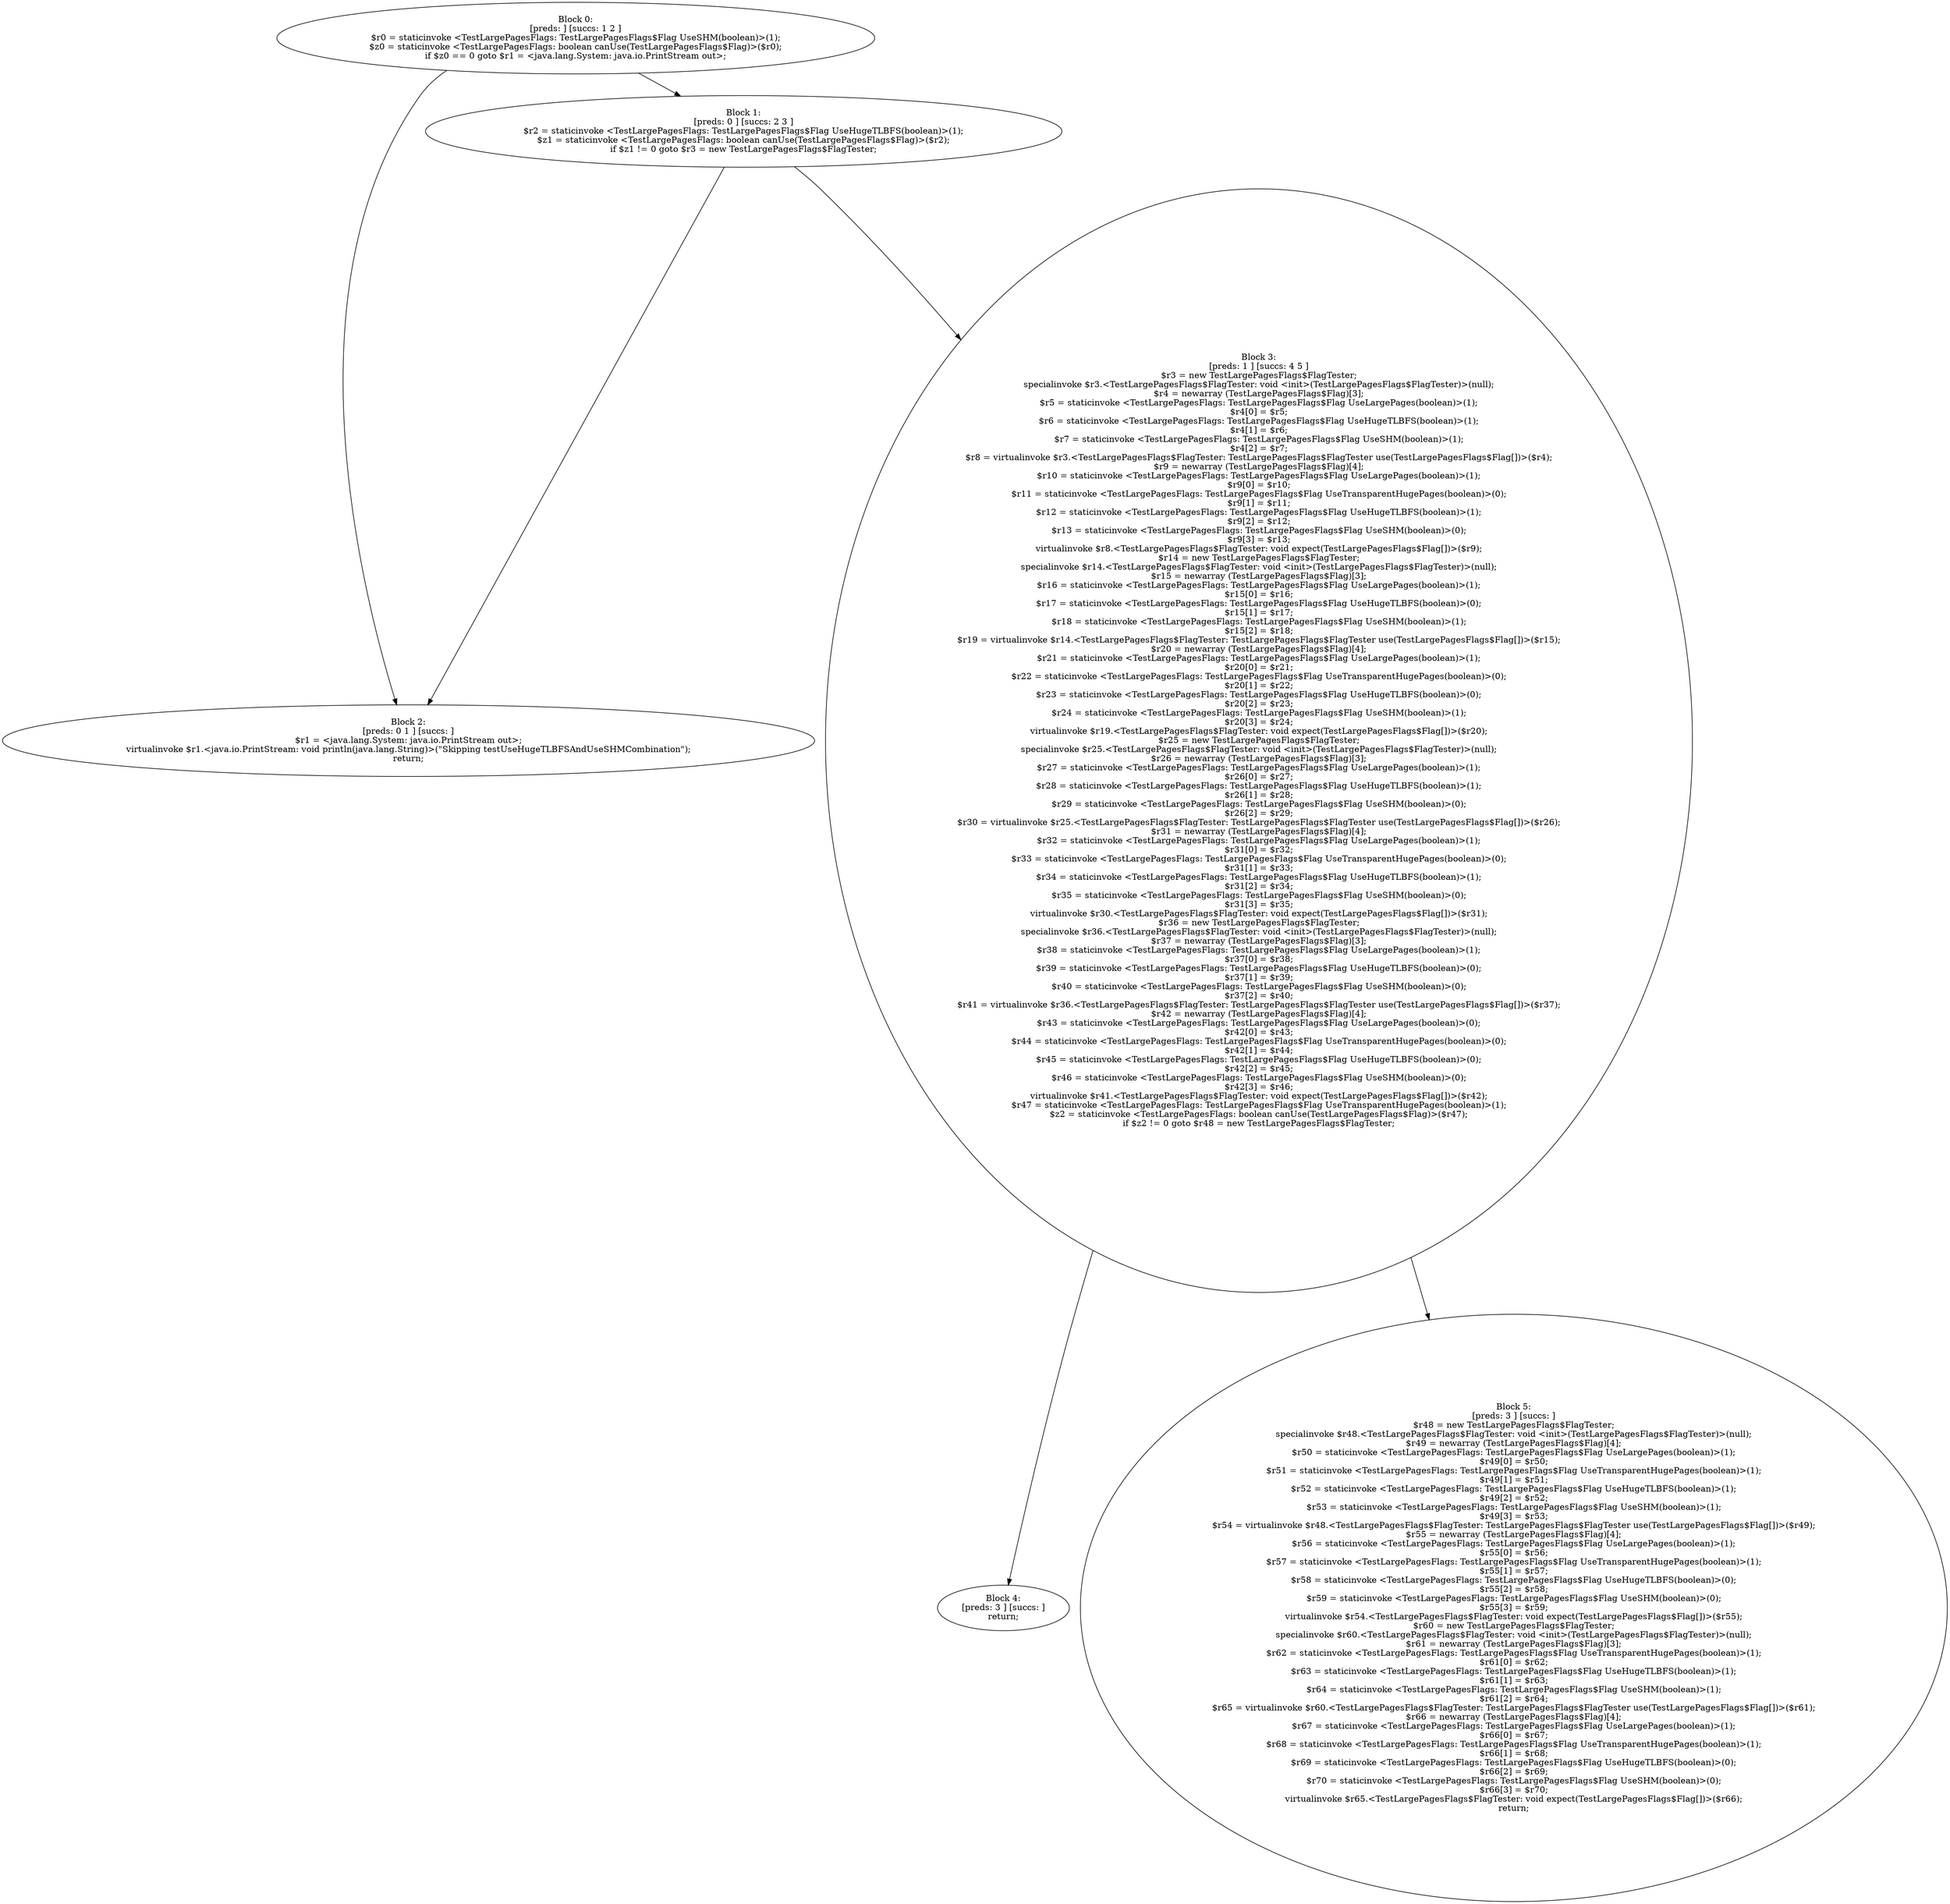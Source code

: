 digraph "unitGraph" {
    "Block 0:
[preds: ] [succs: 1 2 ]
$r0 = staticinvoke <TestLargePagesFlags: TestLargePagesFlags$Flag UseSHM(boolean)>(1);
$z0 = staticinvoke <TestLargePagesFlags: boolean canUse(TestLargePagesFlags$Flag)>($r0);
if $z0 == 0 goto $r1 = <java.lang.System: java.io.PrintStream out>;
"
    "Block 1:
[preds: 0 ] [succs: 2 3 ]
$r2 = staticinvoke <TestLargePagesFlags: TestLargePagesFlags$Flag UseHugeTLBFS(boolean)>(1);
$z1 = staticinvoke <TestLargePagesFlags: boolean canUse(TestLargePagesFlags$Flag)>($r2);
if $z1 != 0 goto $r3 = new TestLargePagesFlags$FlagTester;
"
    "Block 2:
[preds: 0 1 ] [succs: ]
$r1 = <java.lang.System: java.io.PrintStream out>;
virtualinvoke $r1.<java.io.PrintStream: void println(java.lang.String)>(\"Skipping testUseHugeTLBFSAndUseSHMCombination\");
return;
"
    "Block 3:
[preds: 1 ] [succs: 4 5 ]
$r3 = new TestLargePagesFlags$FlagTester;
specialinvoke $r3.<TestLargePagesFlags$FlagTester: void <init>(TestLargePagesFlags$FlagTester)>(null);
$r4 = newarray (TestLargePagesFlags$Flag)[3];
$r5 = staticinvoke <TestLargePagesFlags: TestLargePagesFlags$Flag UseLargePages(boolean)>(1);
$r4[0] = $r5;
$r6 = staticinvoke <TestLargePagesFlags: TestLargePagesFlags$Flag UseHugeTLBFS(boolean)>(1);
$r4[1] = $r6;
$r7 = staticinvoke <TestLargePagesFlags: TestLargePagesFlags$Flag UseSHM(boolean)>(1);
$r4[2] = $r7;
$r8 = virtualinvoke $r3.<TestLargePagesFlags$FlagTester: TestLargePagesFlags$FlagTester use(TestLargePagesFlags$Flag[])>($r4);
$r9 = newarray (TestLargePagesFlags$Flag)[4];
$r10 = staticinvoke <TestLargePagesFlags: TestLargePagesFlags$Flag UseLargePages(boolean)>(1);
$r9[0] = $r10;
$r11 = staticinvoke <TestLargePagesFlags: TestLargePagesFlags$Flag UseTransparentHugePages(boolean)>(0);
$r9[1] = $r11;
$r12 = staticinvoke <TestLargePagesFlags: TestLargePagesFlags$Flag UseHugeTLBFS(boolean)>(1);
$r9[2] = $r12;
$r13 = staticinvoke <TestLargePagesFlags: TestLargePagesFlags$Flag UseSHM(boolean)>(0);
$r9[3] = $r13;
virtualinvoke $r8.<TestLargePagesFlags$FlagTester: void expect(TestLargePagesFlags$Flag[])>($r9);
$r14 = new TestLargePagesFlags$FlagTester;
specialinvoke $r14.<TestLargePagesFlags$FlagTester: void <init>(TestLargePagesFlags$FlagTester)>(null);
$r15 = newarray (TestLargePagesFlags$Flag)[3];
$r16 = staticinvoke <TestLargePagesFlags: TestLargePagesFlags$Flag UseLargePages(boolean)>(1);
$r15[0] = $r16;
$r17 = staticinvoke <TestLargePagesFlags: TestLargePagesFlags$Flag UseHugeTLBFS(boolean)>(0);
$r15[1] = $r17;
$r18 = staticinvoke <TestLargePagesFlags: TestLargePagesFlags$Flag UseSHM(boolean)>(1);
$r15[2] = $r18;
$r19 = virtualinvoke $r14.<TestLargePagesFlags$FlagTester: TestLargePagesFlags$FlagTester use(TestLargePagesFlags$Flag[])>($r15);
$r20 = newarray (TestLargePagesFlags$Flag)[4];
$r21 = staticinvoke <TestLargePagesFlags: TestLargePagesFlags$Flag UseLargePages(boolean)>(1);
$r20[0] = $r21;
$r22 = staticinvoke <TestLargePagesFlags: TestLargePagesFlags$Flag UseTransparentHugePages(boolean)>(0);
$r20[1] = $r22;
$r23 = staticinvoke <TestLargePagesFlags: TestLargePagesFlags$Flag UseHugeTLBFS(boolean)>(0);
$r20[2] = $r23;
$r24 = staticinvoke <TestLargePagesFlags: TestLargePagesFlags$Flag UseSHM(boolean)>(1);
$r20[3] = $r24;
virtualinvoke $r19.<TestLargePagesFlags$FlagTester: void expect(TestLargePagesFlags$Flag[])>($r20);
$r25 = new TestLargePagesFlags$FlagTester;
specialinvoke $r25.<TestLargePagesFlags$FlagTester: void <init>(TestLargePagesFlags$FlagTester)>(null);
$r26 = newarray (TestLargePagesFlags$Flag)[3];
$r27 = staticinvoke <TestLargePagesFlags: TestLargePagesFlags$Flag UseLargePages(boolean)>(1);
$r26[0] = $r27;
$r28 = staticinvoke <TestLargePagesFlags: TestLargePagesFlags$Flag UseHugeTLBFS(boolean)>(1);
$r26[1] = $r28;
$r29 = staticinvoke <TestLargePagesFlags: TestLargePagesFlags$Flag UseSHM(boolean)>(0);
$r26[2] = $r29;
$r30 = virtualinvoke $r25.<TestLargePagesFlags$FlagTester: TestLargePagesFlags$FlagTester use(TestLargePagesFlags$Flag[])>($r26);
$r31 = newarray (TestLargePagesFlags$Flag)[4];
$r32 = staticinvoke <TestLargePagesFlags: TestLargePagesFlags$Flag UseLargePages(boolean)>(1);
$r31[0] = $r32;
$r33 = staticinvoke <TestLargePagesFlags: TestLargePagesFlags$Flag UseTransparentHugePages(boolean)>(0);
$r31[1] = $r33;
$r34 = staticinvoke <TestLargePagesFlags: TestLargePagesFlags$Flag UseHugeTLBFS(boolean)>(1);
$r31[2] = $r34;
$r35 = staticinvoke <TestLargePagesFlags: TestLargePagesFlags$Flag UseSHM(boolean)>(0);
$r31[3] = $r35;
virtualinvoke $r30.<TestLargePagesFlags$FlagTester: void expect(TestLargePagesFlags$Flag[])>($r31);
$r36 = new TestLargePagesFlags$FlagTester;
specialinvoke $r36.<TestLargePagesFlags$FlagTester: void <init>(TestLargePagesFlags$FlagTester)>(null);
$r37 = newarray (TestLargePagesFlags$Flag)[3];
$r38 = staticinvoke <TestLargePagesFlags: TestLargePagesFlags$Flag UseLargePages(boolean)>(1);
$r37[0] = $r38;
$r39 = staticinvoke <TestLargePagesFlags: TestLargePagesFlags$Flag UseHugeTLBFS(boolean)>(0);
$r37[1] = $r39;
$r40 = staticinvoke <TestLargePagesFlags: TestLargePagesFlags$Flag UseSHM(boolean)>(0);
$r37[2] = $r40;
$r41 = virtualinvoke $r36.<TestLargePagesFlags$FlagTester: TestLargePagesFlags$FlagTester use(TestLargePagesFlags$Flag[])>($r37);
$r42 = newarray (TestLargePagesFlags$Flag)[4];
$r43 = staticinvoke <TestLargePagesFlags: TestLargePagesFlags$Flag UseLargePages(boolean)>(0);
$r42[0] = $r43;
$r44 = staticinvoke <TestLargePagesFlags: TestLargePagesFlags$Flag UseTransparentHugePages(boolean)>(0);
$r42[1] = $r44;
$r45 = staticinvoke <TestLargePagesFlags: TestLargePagesFlags$Flag UseHugeTLBFS(boolean)>(0);
$r42[2] = $r45;
$r46 = staticinvoke <TestLargePagesFlags: TestLargePagesFlags$Flag UseSHM(boolean)>(0);
$r42[3] = $r46;
virtualinvoke $r41.<TestLargePagesFlags$FlagTester: void expect(TestLargePagesFlags$Flag[])>($r42);
$r47 = staticinvoke <TestLargePagesFlags: TestLargePagesFlags$Flag UseTransparentHugePages(boolean)>(1);
$z2 = staticinvoke <TestLargePagesFlags: boolean canUse(TestLargePagesFlags$Flag)>($r47);
if $z2 != 0 goto $r48 = new TestLargePagesFlags$FlagTester;
"
    "Block 4:
[preds: 3 ] [succs: ]
return;
"
    "Block 5:
[preds: 3 ] [succs: ]
$r48 = new TestLargePagesFlags$FlagTester;
specialinvoke $r48.<TestLargePagesFlags$FlagTester: void <init>(TestLargePagesFlags$FlagTester)>(null);
$r49 = newarray (TestLargePagesFlags$Flag)[4];
$r50 = staticinvoke <TestLargePagesFlags: TestLargePagesFlags$Flag UseLargePages(boolean)>(1);
$r49[0] = $r50;
$r51 = staticinvoke <TestLargePagesFlags: TestLargePagesFlags$Flag UseTransparentHugePages(boolean)>(1);
$r49[1] = $r51;
$r52 = staticinvoke <TestLargePagesFlags: TestLargePagesFlags$Flag UseHugeTLBFS(boolean)>(1);
$r49[2] = $r52;
$r53 = staticinvoke <TestLargePagesFlags: TestLargePagesFlags$Flag UseSHM(boolean)>(1);
$r49[3] = $r53;
$r54 = virtualinvoke $r48.<TestLargePagesFlags$FlagTester: TestLargePagesFlags$FlagTester use(TestLargePagesFlags$Flag[])>($r49);
$r55 = newarray (TestLargePagesFlags$Flag)[4];
$r56 = staticinvoke <TestLargePagesFlags: TestLargePagesFlags$Flag UseLargePages(boolean)>(1);
$r55[0] = $r56;
$r57 = staticinvoke <TestLargePagesFlags: TestLargePagesFlags$Flag UseTransparentHugePages(boolean)>(1);
$r55[1] = $r57;
$r58 = staticinvoke <TestLargePagesFlags: TestLargePagesFlags$Flag UseHugeTLBFS(boolean)>(0);
$r55[2] = $r58;
$r59 = staticinvoke <TestLargePagesFlags: TestLargePagesFlags$Flag UseSHM(boolean)>(0);
$r55[3] = $r59;
virtualinvoke $r54.<TestLargePagesFlags$FlagTester: void expect(TestLargePagesFlags$Flag[])>($r55);
$r60 = new TestLargePagesFlags$FlagTester;
specialinvoke $r60.<TestLargePagesFlags$FlagTester: void <init>(TestLargePagesFlags$FlagTester)>(null);
$r61 = newarray (TestLargePagesFlags$Flag)[3];
$r62 = staticinvoke <TestLargePagesFlags: TestLargePagesFlags$Flag UseTransparentHugePages(boolean)>(1);
$r61[0] = $r62;
$r63 = staticinvoke <TestLargePagesFlags: TestLargePagesFlags$Flag UseHugeTLBFS(boolean)>(1);
$r61[1] = $r63;
$r64 = staticinvoke <TestLargePagesFlags: TestLargePagesFlags$Flag UseSHM(boolean)>(1);
$r61[2] = $r64;
$r65 = virtualinvoke $r60.<TestLargePagesFlags$FlagTester: TestLargePagesFlags$FlagTester use(TestLargePagesFlags$Flag[])>($r61);
$r66 = newarray (TestLargePagesFlags$Flag)[4];
$r67 = staticinvoke <TestLargePagesFlags: TestLargePagesFlags$Flag UseLargePages(boolean)>(1);
$r66[0] = $r67;
$r68 = staticinvoke <TestLargePagesFlags: TestLargePagesFlags$Flag UseTransparentHugePages(boolean)>(1);
$r66[1] = $r68;
$r69 = staticinvoke <TestLargePagesFlags: TestLargePagesFlags$Flag UseHugeTLBFS(boolean)>(0);
$r66[2] = $r69;
$r70 = staticinvoke <TestLargePagesFlags: TestLargePagesFlags$Flag UseSHM(boolean)>(0);
$r66[3] = $r70;
virtualinvoke $r65.<TestLargePagesFlags$FlagTester: void expect(TestLargePagesFlags$Flag[])>($r66);
return;
"
    "Block 0:
[preds: ] [succs: 1 2 ]
$r0 = staticinvoke <TestLargePagesFlags: TestLargePagesFlags$Flag UseSHM(boolean)>(1);
$z0 = staticinvoke <TestLargePagesFlags: boolean canUse(TestLargePagesFlags$Flag)>($r0);
if $z0 == 0 goto $r1 = <java.lang.System: java.io.PrintStream out>;
"->"Block 1:
[preds: 0 ] [succs: 2 3 ]
$r2 = staticinvoke <TestLargePagesFlags: TestLargePagesFlags$Flag UseHugeTLBFS(boolean)>(1);
$z1 = staticinvoke <TestLargePagesFlags: boolean canUse(TestLargePagesFlags$Flag)>($r2);
if $z1 != 0 goto $r3 = new TestLargePagesFlags$FlagTester;
";
    "Block 0:
[preds: ] [succs: 1 2 ]
$r0 = staticinvoke <TestLargePagesFlags: TestLargePagesFlags$Flag UseSHM(boolean)>(1);
$z0 = staticinvoke <TestLargePagesFlags: boolean canUse(TestLargePagesFlags$Flag)>($r0);
if $z0 == 0 goto $r1 = <java.lang.System: java.io.PrintStream out>;
"->"Block 2:
[preds: 0 1 ] [succs: ]
$r1 = <java.lang.System: java.io.PrintStream out>;
virtualinvoke $r1.<java.io.PrintStream: void println(java.lang.String)>(\"Skipping testUseHugeTLBFSAndUseSHMCombination\");
return;
";
    "Block 1:
[preds: 0 ] [succs: 2 3 ]
$r2 = staticinvoke <TestLargePagesFlags: TestLargePagesFlags$Flag UseHugeTLBFS(boolean)>(1);
$z1 = staticinvoke <TestLargePagesFlags: boolean canUse(TestLargePagesFlags$Flag)>($r2);
if $z1 != 0 goto $r3 = new TestLargePagesFlags$FlagTester;
"->"Block 2:
[preds: 0 1 ] [succs: ]
$r1 = <java.lang.System: java.io.PrintStream out>;
virtualinvoke $r1.<java.io.PrintStream: void println(java.lang.String)>(\"Skipping testUseHugeTLBFSAndUseSHMCombination\");
return;
";
    "Block 1:
[preds: 0 ] [succs: 2 3 ]
$r2 = staticinvoke <TestLargePagesFlags: TestLargePagesFlags$Flag UseHugeTLBFS(boolean)>(1);
$z1 = staticinvoke <TestLargePagesFlags: boolean canUse(TestLargePagesFlags$Flag)>($r2);
if $z1 != 0 goto $r3 = new TestLargePagesFlags$FlagTester;
"->"Block 3:
[preds: 1 ] [succs: 4 5 ]
$r3 = new TestLargePagesFlags$FlagTester;
specialinvoke $r3.<TestLargePagesFlags$FlagTester: void <init>(TestLargePagesFlags$FlagTester)>(null);
$r4 = newarray (TestLargePagesFlags$Flag)[3];
$r5 = staticinvoke <TestLargePagesFlags: TestLargePagesFlags$Flag UseLargePages(boolean)>(1);
$r4[0] = $r5;
$r6 = staticinvoke <TestLargePagesFlags: TestLargePagesFlags$Flag UseHugeTLBFS(boolean)>(1);
$r4[1] = $r6;
$r7 = staticinvoke <TestLargePagesFlags: TestLargePagesFlags$Flag UseSHM(boolean)>(1);
$r4[2] = $r7;
$r8 = virtualinvoke $r3.<TestLargePagesFlags$FlagTester: TestLargePagesFlags$FlagTester use(TestLargePagesFlags$Flag[])>($r4);
$r9 = newarray (TestLargePagesFlags$Flag)[4];
$r10 = staticinvoke <TestLargePagesFlags: TestLargePagesFlags$Flag UseLargePages(boolean)>(1);
$r9[0] = $r10;
$r11 = staticinvoke <TestLargePagesFlags: TestLargePagesFlags$Flag UseTransparentHugePages(boolean)>(0);
$r9[1] = $r11;
$r12 = staticinvoke <TestLargePagesFlags: TestLargePagesFlags$Flag UseHugeTLBFS(boolean)>(1);
$r9[2] = $r12;
$r13 = staticinvoke <TestLargePagesFlags: TestLargePagesFlags$Flag UseSHM(boolean)>(0);
$r9[3] = $r13;
virtualinvoke $r8.<TestLargePagesFlags$FlagTester: void expect(TestLargePagesFlags$Flag[])>($r9);
$r14 = new TestLargePagesFlags$FlagTester;
specialinvoke $r14.<TestLargePagesFlags$FlagTester: void <init>(TestLargePagesFlags$FlagTester)>(null);
$r15 = newarray (TestLargePagesFlags$Flag)[3];
$r16 = staticinvoke <TestLargePagesFlags: TestLargePagesFlags$Flag UseLargePages(boolean)>(1);
$r15[0] = $r16;
$r17 = staticinvoke <TestLargePagesFlags: TestLargePagesFlags$Flag UseHugeTLBFS(boolean)>(0);
$r15[1] = $r17;
$r18 = staticinvoke <TestLargePagesFlags: TestLargePagesFlags$Flag UseSHM(boolean)>(1);
$r15[2] = $r18;
$r19 = virtualinvoke $r14.<TestLargePagesFlags$FlagTester: TestLargePagesFlags$FlagTester use(TestLargePagesFlags$Flag[])>($r15);
$r20 = newarray (TestLargePagesFlags$Flag)[4];
$r21 = staticinvoke <TestLargePagesFlags: TestLargePagesFlags$Flag UseLargePages(boolean)>(1);
$r20[0] = $r21;
$r22 = staticinvoke <TestLargePagesFlags: TestLargePagesFlags$Flag UseTransparentHugePages(boolean)>(0);
$r20[1] = $r22;
$r23 = staticinvoke <TestLargePagesFlags: TestLargePagesFlags$Flag UseHugeTLBFS(boolean)>(0);
$r20[2] = $r23;
$r24 = staticinvoke <TestLargePagesFlags: TestLargePagesFlags$Flag UseSHM(boolean)>(1);
$r20[3] = $r24;
virtualinvoke $r19.<TestLargePagesFlags$FlagTester: void expect(TestLargePagesFlags$Flag[])>($r20);
$r25 = new TestLargePagesFlags$FlagTester;
specialinvoke $r25.<TestLargePagesFlags$FlagTester: void <init>(TestLargePagesFlags$FlagTester)>(null);
$r26 = newarray (TestLargePagesFlags$Flag)[3];
$r27 = staticinvoke <TestLargePagesFlags: TestLargePagesFlags$Flag UseLargePages(boolean)>(1);
$r26[0] = $r27;
$r28 = staticinvoke <TestLargePagesFlags: TestLargePagesFlags$Flag UseHugeTLBFS(boolean)>(1);
$r26[1] = $r28;
$r29 = staticinvoke <TestLargePagesFlags: TestLargePagesFlags$Flag UseSHM(boolean)>(0);
$r26[2] = $r29;
$r30 = virtualinvoke $r25.<TestLargePagesFlags$FlagTester: TestLargePagesFlags$FlagTester use(TestLargePagesFlags$Flag[])>($r26);
$r31 = newarray (TestLargePagesFlags$Flag)[4];
$r32 = staticinvoke <TestLargePagesFlags: TestLargePagesFlags$Flag UseLargePages(boolean)>(1);
$r31[0] = $r32;
$r33 = staticinvoke <TestLargePagesFlags: TestLargePagesFlags$Flag UseTransparentHugePages(boolean)>(0);
$r31[1] = $r33;
$r34 = staticinvoke <TestLargePagesFlags: TestLargePagesFlags$Flag UseHugeTLBFS(boolean)>(1);
$r31[2] = $r34;
$r35 = staticinvoke <TestLargePagesFlags: TestLargePagesFlags$Flag UseSHM(boolean)>(0);
$r31[3] = $r35;
virtualinvoke $r30.<TestLargePagesFlags$FlagTester: void expect(TestLargePagesFlags$Flag[])>($r31);
$r36 = new TestLargePagesFlags$FlagTester;
specialinvoke $r36.<TestLargePagesFlags$FlagTester: void <init>(TestLargePagesFlags$FlagTester)>(null);
$r37 = newarray (TestLargePagesFlags$Flag)[3];
$r38 = staticinvoke <TestLargePagesFlags: TestLargePagesFlags$Flag UseLargePages(boolean)>(1);
$r37[0] = $r38;
$r39 = staticinvoke <TestLargePagesFlags: TestLargePagesFlags$Flag UseHugeTLBFS(boolean)>(0);
$r37[1] = $r39;
$r40 = staticinvoke <TestLargePagesFlags: TestLargePagesFlags$Flag UseSHM(boolean)>(0);
$r37[2] = $r40;
$r41 = virtualinvoke $r36.<TestLargePagesFlags$FlagTester: TestLargePagesFlags$FlagTester use(TestLargePagesFlags$Flag[])>($r37);
$r42 = newarray (TestLargePagesFlags$Flag)[4];
$r43 = staticinvoke <TestLargePagesFlags: TestLargePagesFlags$Flag UseLargePages(boolean)>(0);
$r42[0] = $r43;
$r44 = staticinvoke <TestLargePagesFlags: TestLargePagesFlags$Flag UseTransparentHugePages(boolean)>(0);
$r42[1] = $r44;
$r45 = staticinvoke <TestLargePagesFlags: TestLargePagesFlags$Flag UseHugeTLBFS(boolean)>(0);
$r42[2] = $r45;
$r46 = staticinvoke <TestLargePagesFlags: TestLargePagesFlags$Flag UseSHM(boolean)>(0);
$r42[3] = $r46;
virtualinvoke $r41.<TestLargePagesFlags$FlagTester: void expect(TestLargePagesFlags$Flag[])>($r42);
$r47 = staticinvoke <TestLargePagesFlags: TestLargePagesFlags$Flag UseTransparentHugePages(boolean)>(1);
$z2 = staticinvoke <TestLargePagesFlags: boolean canUse(TestLargePagesFlags$Flag)>($r47);
if $z2 != 0 goto $r48 = new TestLargePagesFlags$FlagTester;
";
    "Block 3:
[preds: 1 ] [succs: 4 5 ]
$r3 = new TestLargePagesFlags$FlagTester;
specialinvoke $r3.<TestLargePagesFlags$FlagTester: void <init>(TestLargePagesFlags$FlagTester)>(null);
$r4 = newarray (TestLargePagesFlags$Flag)[3];
$r5 = staticinvoke <TestLargePagesFlags: TestLargePagesFlags$Flag UseLargePages(boolean)>(1);
$r4[0] = $r5;
$r6 = staticinvoke <TestLargePagesFlags: TestLargePagesFlags$Flag UseHugeTLBFS(boolean)>(1);
$r4[1] = $r6;
$r7 = staticinvoke <TestLargePagesFlags: TestLargePagesFlags$Flag UseSHM(boolean)>(1);
$r4[2] = $r7;
$r8 = virtualinvoke $r3.<TestLargePagesFlags$FlagTester: TestLargePagesFlags$FlagTester use(TestLargePagesFlags$Flag[])>($r4);
$r9 = newarray (TestLargePagesFlags$Flag)[4];
$r10 = staticinvoke <TestLargePagesFlags: TestLargePagesFlags$Flag UseLargePages(boolean)>(1);
$r9[0] = $r10;
$r11 = staticinvoke <TestLargePagesFlags: TestLargePagesFlags$Flag UseTransparentHugePages(boolean)>(0);
$r9[1] = $r11;
$r12 = staticinvoke <TestLargePagesFlags: TestLargePagesFlags$Flag UseHugeTLBFS(boolean)>(1);
$r9[2] = $r12;
$r13 = staticinvoke <TestLargePagesFlags: TestLargePagesFlags$Flag UseSHM(boolean)>(0);
$r9[3] = $r13;
virtualinvoke $r8.<TestLargePagesFlags$FlagTester: void expect(TestLargePagesFlags$Flag[])>($r9);
$r14 = new TestLargePagesFlags$FlagTester;
specialinvoke $r14.<TestLargePagesFlags$FlagTester: void <init>(TestLargePagesFlags$FlagTester)>(null);
$r15 = newarray (TestLargePagesFlags$Flag)[3];
$r16 = staticinvoke <TestLargePagesFlags: TestLargePagesFlags$Flag UseLargePages(boolean)>(1);
$r15[0] = $r16;
$r17 = staticinvoke <TestLargePagesFlags: TestLargePagesFlags$Flag UseHugeTLBFS(boolean)>(0);
$r15[1] = $r17;
$r18 = staticinvoke <TestLargePagesFlags: TestLargePagesFlags$Flag UseSHM(boolean)>(1);
$r15[2] = $r18;
$r19 = virtualinvoke $r14.<TestLargePagesFlags$FlagTester: TestLargePagesFlags$FlagTester use(TestLargePagesFlags$Flag[])>($r15);
$r20 = newarray (TestLargePagesFlags$Flag)[4];
$r21 = staticinvoke <TestLargePagesFlags: TestLargePagesFlags$Flag UseLargePages(boolean)>(1);
$r20[0] = $r21;
$r22 = staticinvoke <TestLargePagesFlags: TestLargePagesFlags$Flag UseTransparentHugePages(boolean)>(0);
$r20[1] = $r22;
$r23 = staticinvoke <TestLargePagesFlags: TestLargePagesFlags$Flag UseHugeTLBFS(boolean)>(0);
$r20[2] = $r23;
$r24 = staticinvoke <TestLargePagesFlags: TestLargePagesFlags$Flag UseSHM(boolean)>(1);
$r20[3] = $r24;
virtualinvoke $r19.<TestLargePagesFlags$FlagTester: void expect(TestLargePagesFlags$Flag[])>($r20);
$r25 = new TestLargePagesFlags$FlagTester;
specialinvoke $r25.<TestLargePagesFlags$FlagTester: void <init>(TestLargePagesFlags$FlagTester)>(null);
$r26 = newarray (TestLargePagesFlags$Flag)[3];
$r27 = staticinvoke <TestLargePagesFlags: TestLargePagesFlags$Flag UseLargePages(boolean)>(1);
$r26[0] = $r27;
$r28 = staticinvoke <TestLargePagesFlags: TestLargePagesFlags$Flag UseHugeTLBFS(boolean)>(1);
$r26[1] = $r28;
$r29 = staticinvoke <TestLargePagesFlags: TestLargePagesFlags$Flag UseSHM(boolean)>(0);
$r26[2] = $r29;
$r30 = virtualinvoke $r25.<TestLargePagesFlags$FlagTester: TestLargePagesFlags$FlagTester use(TestLargePagesFlags$Flag[])>($r26);
$r31 = newarray (TestLargePagesFlags$Flag)[4];
$r32 = staticinvoke <TestLargePagesFlags: TestLargePagesFlags$Flag UseLargePages(boolean)>(1);
$r31[0] = $r32;
$r33 = staticinvoke <TestLargePagesFlags: TestLargePagesFlags$Flag UseTransparentHugePages(boolean)>(0);
$r31[1] = $r33;
$r34 = staticinvoke <TestLargePagesFlags: TestLargePagesFlags$Flag UseHugeTLBFS(boolean)>(1);
$r31[2] = $r34;
$r35 = staticinvoke <TestLargePagesFlags: TestLargePagesFlags$Flag UseSHM(boolean)>(0);
$r31[3] = $r35;
virtualinvoke $r30.<TestLargePagesFlags$FlagTester: void expect(TestLargePagesFlags$Flag[])>($r31);
$r36 = new TestLargePagesFlags$FlagTester;
specialinvoke $r36.<TestLargePagesFlags$FlagTester: void <init>(TestLargePagesFlags$FlagTester)>(null);
$r37 = newarray (TestLargePagesFlags$Flag)[3];
$r38 = staticinvoke <TestLargePagesFlags: TestLargePagesFlags$Flag UseLargePages(boolean)>(1);
$r37[0] = $r38;
$r39 = staticinvoke <TestLargePagesFlags: TestLargePagesFlags$Flag UseHugeTLBFS(boolean)>(0);
$r37[1] = $r39;
$r40 = staticinvoke <TestLargePagesFlags: TestLargePagesFlags$Flag UseSHM(boolean)>(0);
$r37[2] = $r40;
$r41 = virtualinvoke $r36.<TestLargePagesFlags$FlagTester: TestLargePagesFlags$FlagTester use(TestLargePagesFlags$Flag[])>($r37);
$r42 = newarray (TestLargePagesFlags$Flag)[4];
$r43 = staticinvoke <TestLargePagesFlags: TestLargePagesFlags$Flag UseLargePages(boolean)>(0);
$r42[0] = $r43;
$r44 = staticinvoke <TestLargePagesFlags: TestLargePagesFlags$Flag UseTransparentHugePages(boolean)>(0);
$r42[1] = $r44;
$r45 = staticinvoke <TestLargePagesFlags: TestLargePagesFlags$Flag UseHugeTLBFS(boolean)>(0);
$r42[2] = $r45;
$r46 = staticinvoke <TestLargePagesFlags: TestLargePagesFlags$Flag UseSHM(boolean)>(0);
$r42[3] = $r46;
virtualinvoke $r41.<TestLargePagesFlags$FlagTester: void expect(TestLargePagesFlags$Flag[])>($r42);
$r47 = staticinvoke <TestLargePagesFlags: TestLargePagesFlags$Flag UseTransparentHugePages(boolean)>(1);
$z2 = staticinvoke <TestLargePagesFlags: boolean canUse(TestLargePagesFlags$Flag)>($r47);
if $z2 != 0 goto $r48 = new TestLargePagesFlags$FlagTester;
"->"Block 4:
[preds: 3 ] [succs: ]
return;
";
    "Block 3:
[preds: 1 ] [succs: 4 5 ]
$r3 = new TestLargePagesFlags$FlagTester;
specialinvoke $r3.<TestLargePagesFlags$FlagTester: void <init>(TestLargePagesFlags$FlagTester)>(null);
$r4 = newarray (TestLargePagesFlags$Flag)[3];
$r5 = staticinvoke <TestLargePagesFlags: TestLargePagesFlags$Flag UseLargePages(boolean)>(1);
$r4[0] = $r5;
$r6 = staticinvoke <TestLargePagesFlags: TestLargePagesFlags$Flag UseHugeTLBFS(boolean)>(1);
$r4[1] = $r6;
$r7 = staticinvoke <TestLargePagesFlags: TestLargePagesFlags$Flag UseSHM(boolean)>(1);
$r4[2] = $r7;
$r8 = virtualinvoke $r3.<TestLargePagesFlags$FlagTester: TestLargePagesFlags$FlagTester use(TestLargePagesFlags$Flag[])>($r4);
$r9 = newarray (TestLargePagesFlags$Flag)[4];
$r10 = staticinvoke <TestLargePagesFlags: TestLargePagesFlags$Flag UseLargePages(boolean)>(1);
$r9[0] = $r10;
$r11 = staticinvoke <TestLargePagesFlags: TestLargePagesFlags$Flag UseTransparentHugePages(boolean)>(0);
$r9[1] = $r11;
$r12 = staticinvoke <TestLargePagesFlags: TestLargePagesFlags$Flag UseHugeTLBFS(boolean)>(1);
$r9[2] = $r12;
$r13 = staticinvoke <TestLargePagesFlags: TestLargePagesFlags$Flag UseSHM(boolean)>(0);
$r9[3] = $r13;
virtualinvoke $r8.<TestLargePagesFlags$FlagTester: void expect(TestLargePagesFlags$Flag[])>($r9);
$r14 = new TestLargePagesFlags$FlagTester;
specialinvoke $r14.<TestLargePagesFlags$FlagTester: void <init>(TestLargePagesFlags$FlagTester)>(null);
$r15 = newarray (TestLargePagesFlags$Flag)[3];
$r16 = staticinvoke <TestLargePagesFlags: TestLargePagesFlags$Flag UseLargePages(boolean)>(1);
$r15[0] = $r16;
$r17 = staticinvoke <TestLargePagesFlags: TestLargePagesFlags$Flag UseHugeTLBFS(boolean)>(0);
$r15[1] = $r17;
$r18 = staticinvoke <TestLargePagesFlags: TestLargePagesFlags$Flag UseSHM(boolean)>(1);
$r15[2] = $r18;
$r19 = virtualinvoke $r14.<TestLargePagesFlags$FlagTester: TestLargePagesFlags$FlagTester use(TestLargePagesFlags$Flag[])>($r15);
$r20 = newarray (TestLargePagesFlags$Flag)[4];
$r21 = staticinvoke <TestLargePagesFlags: TestLargePagesFlags$Flag UseLargePages(boolean)>(1);
$r20[0] = $r21;
$r22 = staticinvoke <TestLargePagesFlags: TestLargePagesFlags$Flag UseTransparentHugePages(boolean)>(0);
$r20[1] = $r22;
$r23 = staticinvoke <TestLargePagesFlags: TestLargePagesFlags$Flag UseHugeTLBFS(boolean)>(0);
$r20[2] = $r23;
$r24 = staticinvoke <TestLargePagesFlags: TestLargePagesFlags$Flag UseSHM(boolean)>(1);
$r20[3] = $r24;
virtualinvoke $r19.<TestLargePagesFlags$FlagTester: void expect(TestLargePagesFlags$Flag[])>($r20);
$r25 = new TestLargePagesFlags$FlagTester;
specialinvoke $r25.<TestLargePagesFlags$FlagTester: void <init>(TestLargePagesFlags$FlagTester)>(null);
$r26 = newarray (TestLargePagesFlags$Flag)[3];
$r27 = staticinvoke <TestLargePagesFlags: TestLargePagesFlags$Flag UseLargePages(boolean)>(1);
$r26[0] = $r27;
$r28 = staticinvoke <TestLargePagesFlags: TestLargePagesFlags$Flag UseHugeTLBFS(boolean)>(1);
$r26[1] = $r28;
$r29 = staticinvoke <TestLargePagesFlags: TestLargePagesFlags$Flag UseSHM(boolean)>(0);
$r26[2] = $r29;
$r30 = virtualinvoke $r25.<TestLargePagesFlags$FlagTester: TestLargePagesFlags$FlagTester use(TestLargePagesFlags$Flag[])>($r26);
$r31 = newarray (TestLargePagesFlags$Flag)[4];
$r32 = staticinvoke <TestLargePagesFlags: TestLargePagesFlags$Flag UseLargePages(boolean)>(1);
$r31[0] = $r32;
$r33 = staticinvoke <TestLargePagesFlags: TestLargePagesFlags$Flag UseTransparentHugePages(boolean)>(0);
$r31[1] = $r33;
$r34 = staticinvoke <TestLargePagesFlags: TestLargePagesFlags$Flag UseHugeTLBFS(boolean)>(1);
$r31[2] = $r34;
$r35 = staticinvoke <TestLargePagesFlags: TestLargePagesFlags$Flag UseSHM(boolean)>(0);
$r31[3] = $r35;
virtualinvoke $r30.<TestLargePagesFlags$FlagTester: void expect(TestLargePagesFlags$Flag[])>($r31);
$r36 = new TestLargePagesFlags$FlagTester;
specialinvoke $r36.<TestLargePagesFlags$FlagTester: void <init>(TestLargePagesFlags$FlagTester)>(null);
$r37 = newarray (TestLargePagesFlags$Flag)[3];
$r38 = staticinvoke <TestLargePagesFlags: TestLargePagesFlags$Flag UseLargePages(boolean)>(1);
$r37[0] = $r38;
$r39 = staticinvoke <TestLargePagesFlags: TestLargePagesFlags$Flag UseHugeTLBFS(boolean)>(0);
$r37[1] = $r39;
$r40 = staticinvoke <TestLargePagesFlags: TestLargePagesFlags$Flag UseSHM(boolean)>(0);
$r37[2] = $r40;
$r41 = virtualinvoke $r36.<TestLargePagesFlags$FlagTester: TestLargePagesFlags$FlagTester use(TestLargePagesFlags$Flag[])>($r37);
$r42 = newarray (TestLargePagesFlags$Flag)[4];
$r43 = staticinvoke <TestLargePagesFlags: TestLargePagesFlags$Flag UseLargePages(boolean)>(0);
$r42[0] = $r43;
$r44 = staticinvoke <TestLargePagesFlags: TestLargePagesFlags$Flag UseTransparentHugePages(boolean)>(0);
$r42[1] = $r44;
$r45 = staticinvoke <TestLargePagesFlags: TestLargePagesFlags$Flag UseHugeTLBFS(boolean)>(0);
$r42[2] = $r45;
$r46 = staticinvoke <TestLargePagesFlags: TestLargePagesFlags$Flag UseSHM(boolean)>(0);
$r42[3] = $r46;
virtualinvoke $r41.<TestLargePagesFlags$FlagTester: void expect(TestLargePagesFlags$Flag[])>($r42);
$r47 = staticinvoke <TestLargePagesFlags: TestLargePagesFlags$Flag UseTransparentHugePages(boolean)>(1);
$z2 = staticinvoke <TestLargePagesFlags: boolean canUse(TestLargePagesFlags$Flag)>($r47);
if $z2 != 0 goto $r48 = new TestLargePagesFlags$FlagTester;
"->"Block 5:
[preds: 3 ] [succs: ]
$r48 = new TestLargePagesFlags$FlagTester;
specialinvoke $r48.<TestLargePagesFlags$FlagTester: void <init>(TestLargePagesFlags$FlagTester)>(null);
$r49 = newarray (TestLargePagesFlags$Flag)[4];
$r50 = staticinvoke <TestLargePagesFlags: TestLargePagesFlags$Flag UseLargePages(boolean)>(1);
$r49[0] = $r50;
$r51 = staticinvoke <TestLargePagesFlags: TestLargePagesFlags$Flag UseTransparentHugePages(boolean)>(1);
$r49[1] = $r51;
$r52 = staticinvoke <TestLargePagesFlags: TestLargePagesFlags$Flag UseHugeTLBFS(boolean)>(1);
$r49[2] = $r52;
$r53 = staticinvoke <TestLargePagesFlags: TestLargePagesFlags$Flag UseSHM(boolean)>(1);
$r49[3] = $r53;
$r54 = virtualinvoke $r48.<TestLargePagesFlags$FlagTester: TestLargePagesFlags$FlagTester use(TestLargePagesFlags$Flag[])>($r49);
$r55 = newarray (TestLargePagesFlags$Flag)[4];
$r56 = staticinvoke <TestLargePagesFlags: TestLargePagesFlags$Flag UseLargePages(boolean)>(1);
$r55[0] = $r56;
$r57 = staticinvoke <TestLargePagesFlags: TestLargePagesFlags$Flag UseTransparentHugePages(boolean)>(1);
$r55[1] = $r57;
$r58 = staticinvoke <TestLargePagesFlags: TestLargePagesFlags$Flag UseHugeTLBFS(boolean)>(0);
$r55[2] = $r58;
$r59 = staticinvoke <TestLargePagesFlags: TestLargePagesFlags$Flag UseSHM(boolean)>(0);
$r55[3] = $r59;
virtualinvoke $r54.<TestLargePagesFlags$FlagTester: void expect(TestLargePagesFlags$Flag[])>($r55);
$r60 = new TestLargePagesFlags$FlagTester;
specialinvoke $r60.<TestLargePagesFlags$FlagTester: void <init>(TestLargePagesFlags$FlagTester)>(null);
$r61 = newarray (TestLargePagesFlags$Flag)[3];
$r62 = staticinvoke <TestLargePagesFlags: TestLargePagesFlags$Flag UseTransparentHugePages(boolean)>(1);
$r61[0] = $r62;
$r63 = staticinvoke <TestLargePagesFlags: TestLargePagesFlags$Flag UseHugeTLBFS(boolean)>(1);
$r61[1] = $r63;
$r64 = staticinvoke <TestLargePagesFlags: TestLargePagesFlags$Flag UseSHM(boolean)>(1);
$r61[2] = $r64;
$r65 = virtualinvoke $r60.<TestLargePagesFlags$FlagTester: TestLargePagesFlags$FlagTester use(TestLargePagesFlags$Flag[])>($r61);
$r66 = newarray (TestLargePagesFlags$Flag)[4];
$r67 = staticinvoke <TestLargePagesFlags: TestLargePagesFlags$Flag UseLargePages(boolean)>(1);
$r66[0] = $r67;
$r68 = staticinvoke <TestLargePagesFlags: TestLargePagesFlags$Flag UseTransparentHugePages(boolean)>(1);
$r66[1] = $r68;
$r69 = staticinvoke <TestLargePagesFlags: TestLargePagesFlags$Flag UseHugeTLBFS(boolean)>(0);
$r66[2] = $r69;
$r70 = staticinvoke <TestLargePagesFlags: TestLargePagesFlags$Flag UseSHM(boolean)>(0);
$r66[3] = $r70;
virtualinvoke $r65.<TestLargePagesFlags$FlagTester: void expect(TestLargePagesFlags$Flag[])>($r66);
return;
";
}
